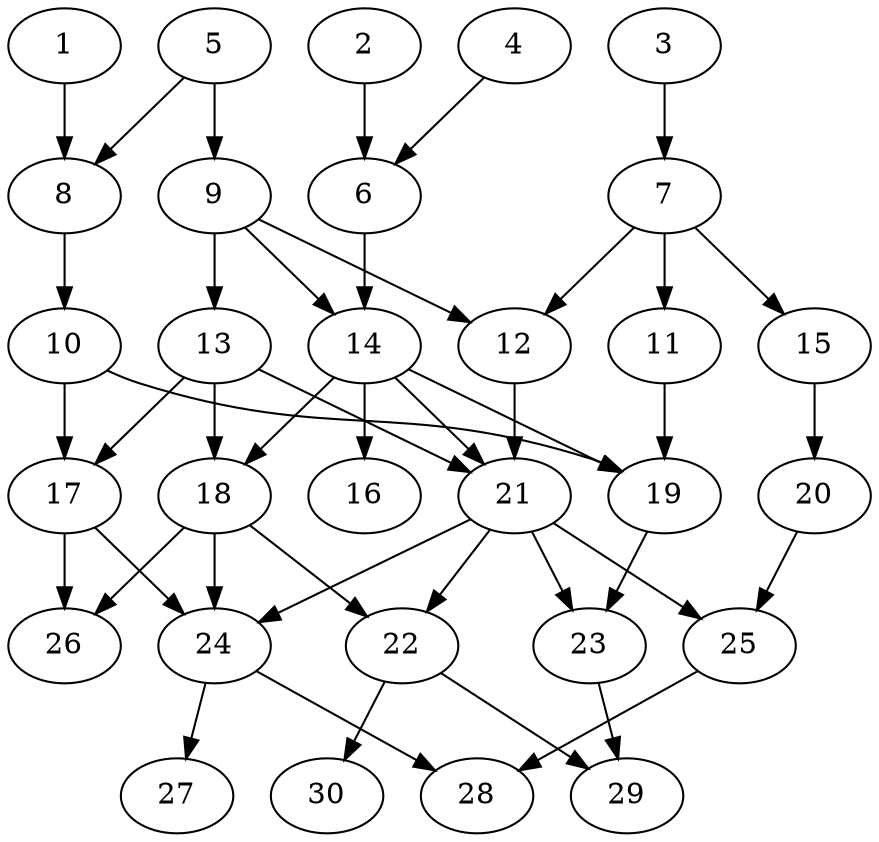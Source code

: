// DAG automatically generated by daggen at Thu Oct  3 14:04:19 2019
// ./daggen --dot -n 30 --ccr 0.3 --fat 0.5 --regular 0.7 --density 0.5 --mindata 5242880 --maxdata 52428800 
digraph G {
  1 [size="43212800", alpha="0.15", expect_size="12963840"] 
  1 -> 8 [size ="12963840"]
  2 [size="146274987", alpha="0.18", expect_size="43882496"] 
  2 -> 6 [size ="43882496"]
  3 [size="67635200", alpha="0.19", expect_size="20290560"] 
  3 -> 7 [size ="20290560"]
  4 [size="158491307", alpha="0.05", expect_size="47547392"] 
  4 -> 6 [size ="47547392"]
  5 [size="111906133", alpha="0.18", expect_size="33571840"] 
  5 -> 8 [size ="33571840"]
  5 -> 9 [size ="33571840"]
  6 [size="81739093", alpha="0.10", expect_size="24521728"] 
  6 -> 14 [size ="24521728"]
  7 [size="107765760", alpha="0.18", expect_size="32329728"] 
  7 -> 11 [size ="32329728"]
  7 -> 12 [size ="32329728"]
  7 -> 15 [size ="32329728"]
  8 [size="46626133", alpha="0.05", expect_size="13987840"] 
  8 -> 10 [size ="13987840"]
  9 [size="25914027", alpha="0.15", expect_size="7774208"] 
  9 -> 12 [size ="7774208"]
  9 -> 13 [size ="7774208"]
  9 -> 14 [size ="7774208"]
  10 [size="21121707", alpha="0.09", expect_size="6336512"] 
  10 -> 17 [size ="6336512"]
  10 -> 19 [size ="6336512"]
  11 [size="171301547", alpha="0.08", expect_size="51390464"] 
  11 -> 19 [size ="51390464"]
  12 [size="130409813", alpha="0.13", expect_size="39122944"] 
  12 -> 21 [size ="39122944"]
  13 [size="114841600", alpha="0.03", expect_size="34452480"] 
  13 -> 17 [size ="34452480"]
  13 -> 18 [size ="34452480"]
  13 -> 21 [size ="34452480"]
  14 [size="104970240", alpha="0.04", expect_size="31491072"] 
  14 -> 16 [size ="31491072"]
  14 -> 18 [size ="31491072"]
  14 -> 19 [size ="31491072"]
  14 -> 21 [size ="31491072"]
  15 [size="144186027", alpha="0.14", expect_size="43255808"] 
  15 -> 20 [size ="43255808"]
  16 [size="126600533", alpha="0.12", expect_size="37980160"] 
  17 [size="51152213", alpha="0.03", expect_size="15345664"] 
  17 -> 24 [size ="15345664"]
  17 -> 26 [size ="15345664"]
  18 [size="31941973", alpha="0.11", expect_size="9582592"] 
  18 -> 22 [size ="9582592"]
  18 -> 24 [size ="9582592"]
  18 -> 26 [size ="9582592"]
  19 [size="72444587", alpha="0.15", expect_size="21733376"] 
  19 -> 23 [size ="21733376"]
  20 [size="31675733", alpha="0.17", expect_size="9502720"] 
  20 -> 25 [size ="9502720"]
  21 [size="101901653", alpha="0.02", expect_size="30570496"] 
  21 -> 22 [size ="30570496"]
  21 -> 23 [size ="30570496"]
  21 -> 24 [size ="30570496"]
  21 -> 25 [size ="30570496"]
  22 [size="167290880", alpha="0.04", expect_size="50187264"] 
  22 -> 29 [size ="50187264"]
  22 -> 30 [size ="50187264"]
  23 [size="110100480", alpha="0.12", expect_size="33030144"] 
  23 -> 29 [size ="33030144"]
  24 [size="130573653", alpha="0.18", expect_size="39172096"] 
  24 -> 27 [size ="39172096"]
  24 -> 28 [size ="39172096"]
  25 [size="158965760", alpha="0.16", expect_size="47689728"] 
  25 -> 28 [size ="47689728"]
  26 [size="115169280", alpha="0.02", expect_size="34550784"] 
  27 [size="55729493", alpha="0.19", expect_size="16718848"] 
  28 [size="76530347", alpha="0.00", expect_size="22959104"] 
  29 [size="164287147", alpha="0.03", expect_size="49286144"] 
  30 [size="127774720", alpha="0.05", expect_size="38332416"] 
}
